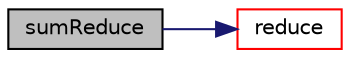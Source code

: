 digraph "sumReduce"
{
  bgcolor="transparent";
  edge [fontname="Helvetica",fontsize="10",labelfontname="Helvetica",labelfontsize="10"];
  node [fontname="Helvetica",fontsize="10",shape=record];
  rankdir="LR";
  Node33325 [label="sumReduce",height=0.2,width=0.4,color="black", fillcolor="grey75", style="filled", fontcolor="black"];
  Node33325 -> Node33326 [color="midnightblue",fontsize="10",style="solid",fontname="Helvetica"];
  Node33326 [label="reduce",height=0.2,width=0.4,color="red",URL="$a21851.html#a7ffd6af4acc2eb9ba72ee296b5ecda23"];
}
